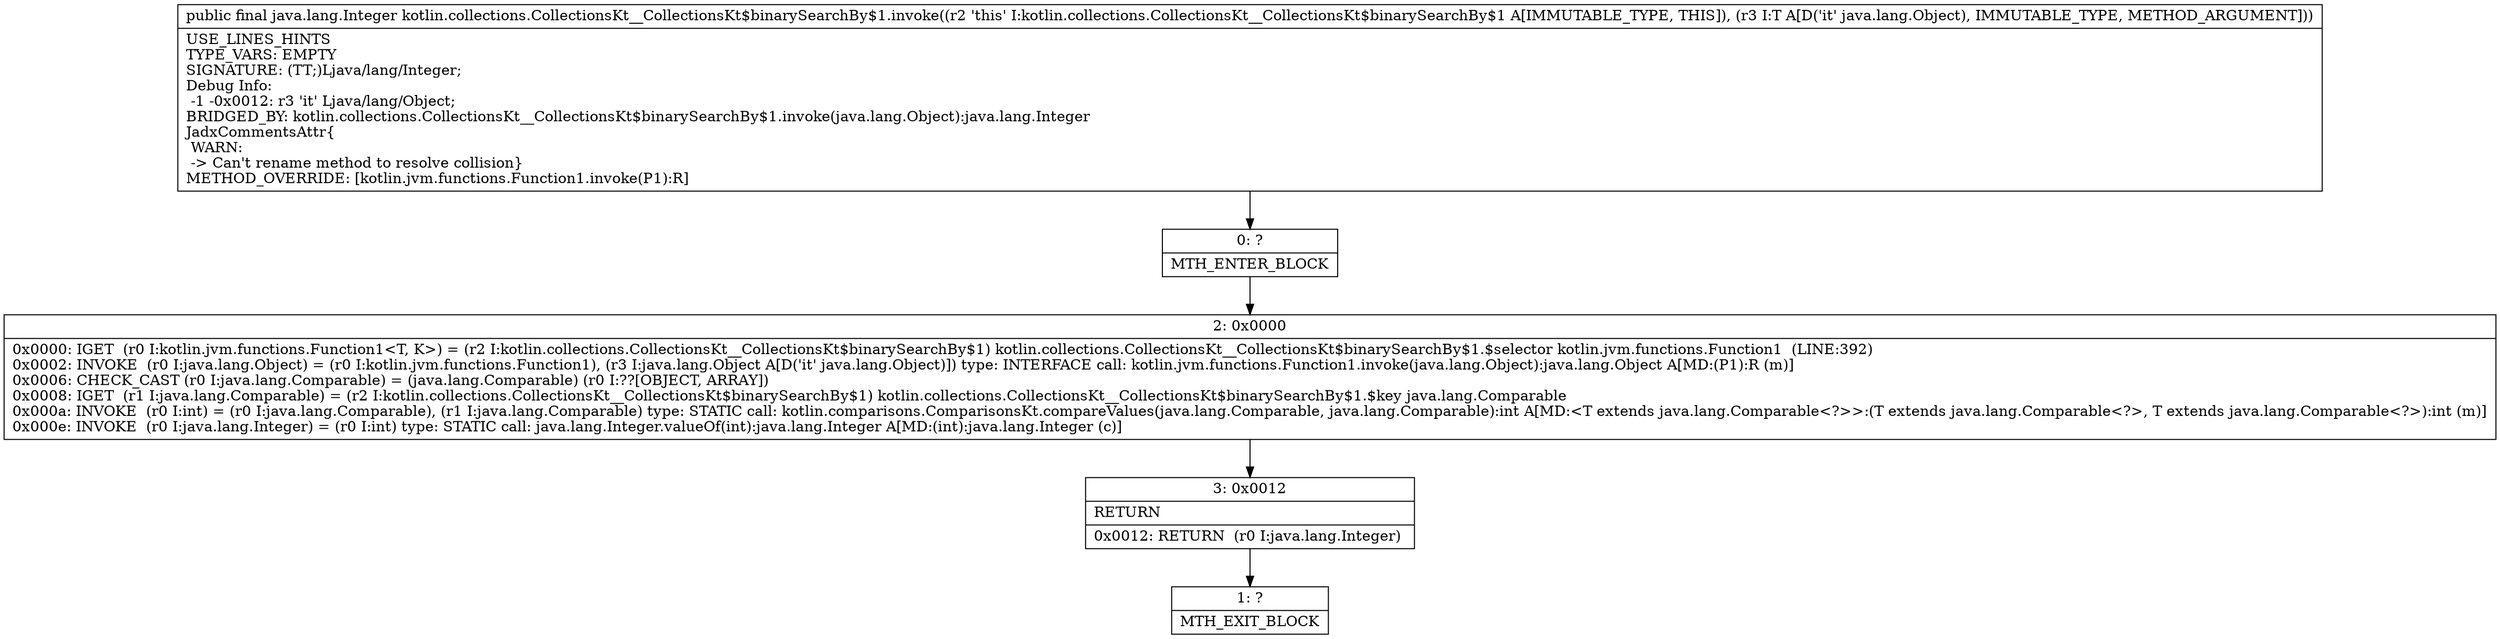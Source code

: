 digraph "CFG forkotlin.collections.CollectionsKt__CollectionsKt$binarySearchBy$1.invoke(Ljava\/lang\/Object;)Ljava\/lang\/Integer;" {
Node_0 [shape=record,label="{0\:\ ?|MTH_ENTER_BLOCK\l}"];
Node_2 [shape=record,label="{2\:\ 0x0000|0x0000: IGET  (r0 I:kotlin.jvm.functions.Function1\<T, K\>) = (r2 I:kotlin.collections.CollectionsKt__CollectionsKt$binarySearchBy$1) kotlin.collections.CollectionsKt__CollectionsKt$binarySearchBy$1.$selector kotlin.jvm.functions.Function1  (LINE:392)\l0x0002: INVOKE  (r0 I:java.lang.Object) = (r0 I:kotlin.jvm.functions.Function1), (r3 I:java.lang.Object A[D('it' java.lang.Object)]) type: INTERFACE call: kotlin.jvm.functions.Function1.invoke(java.lang.Object):java.lang.Object A[MD:(P1):R (m)]\l0x0006: CHECK_CAST (r0 I:java.lang.Comparable) = (java.lang.Comparable) (r0 I:??[OBJECT, ARRAY]) \l0x0008: IGET  (r1 I:java.lang.Comparable) = (r2 I:kotlin.collections.CollectionsKt__CollectionsKt$binarySearchBy$1) kotlin.collections.CollectionsKt__CollectionsKt$binarySearchBy$1.$key java.lang.Comparable \l0x000a: INVOKE  (r0 I:int) = (r0 I:java.lang.Comparable), (r1 I:java.lang.Comparable) type: STATIC call: kotlin.comparisons.ComparisonsKt.compareValues(java.lang.Comparable, java.lang.Comparable):int A[MD:\<T extends java.lang.Comparable\<?\>\>:(T extends java.lang.Comparable\<?\>, T extends java.lang.Comparable\<?\>):int (m)]\l0x000e: INVOKE  (r0 I:java.lang.Integer) = (r0 I:int) type: STATIC call: java.lang.Integer.valueOf(int):java.lang.Integer A[MD:(int):java.lang.Integer (c)]\l}"];
Node_3 [shape=record,label="{3\:\ 0x0012|RETURN\l|0x0012: RETURN  (r0 I:java.lang.Integer) \l}"];
Node_1 [shape=record,label="{1\:\ ?|MTH_EXIT_BLOCK\l}"];
MethodNode[shape=record,label="{public final java.lang.Integer kotlin.collections.CollectionsKt__CollectionsKt$binarySearchBy$1.invoke((r2 'this' I:kotlin.collections.CollectionsKt__CollectionsKt$binarySearchBy$1 A[IMMUTABLE_TYPE, THIS]), (r3 I:T A[D('it' java.lang.Object), IMMUTABLE_TYPE, METHOD_ARGUMENT]))  | USE_LINES_HINTS\lTYPE_VARS: EMPTY\lSIGNATURE: (TT;)Ljava\/lang\/Integer;\lDebug Info:\l  \-1 \-0x0012: r3 'it' Ljava\/lang\/Object;\lBRIDGED_BY: kotlin.collections.CollectionsKt__CollectionsKt$binarySearchBy$1.invoke(java.lang.Object):java.lang.Integer\lJadxCommentsAttr\{\l WARN: \l \-\> Can't rename method to resolve collision\}\lMETHOD_OVERRIDE: [kotlin.jvm.functions.Function1.invoke(P1):R]\l}"];
MethodNode -> Node_0;Node_0 -> Node_2;
Node_2 -> Node_3;
Node_3 -> Node_1;
}

